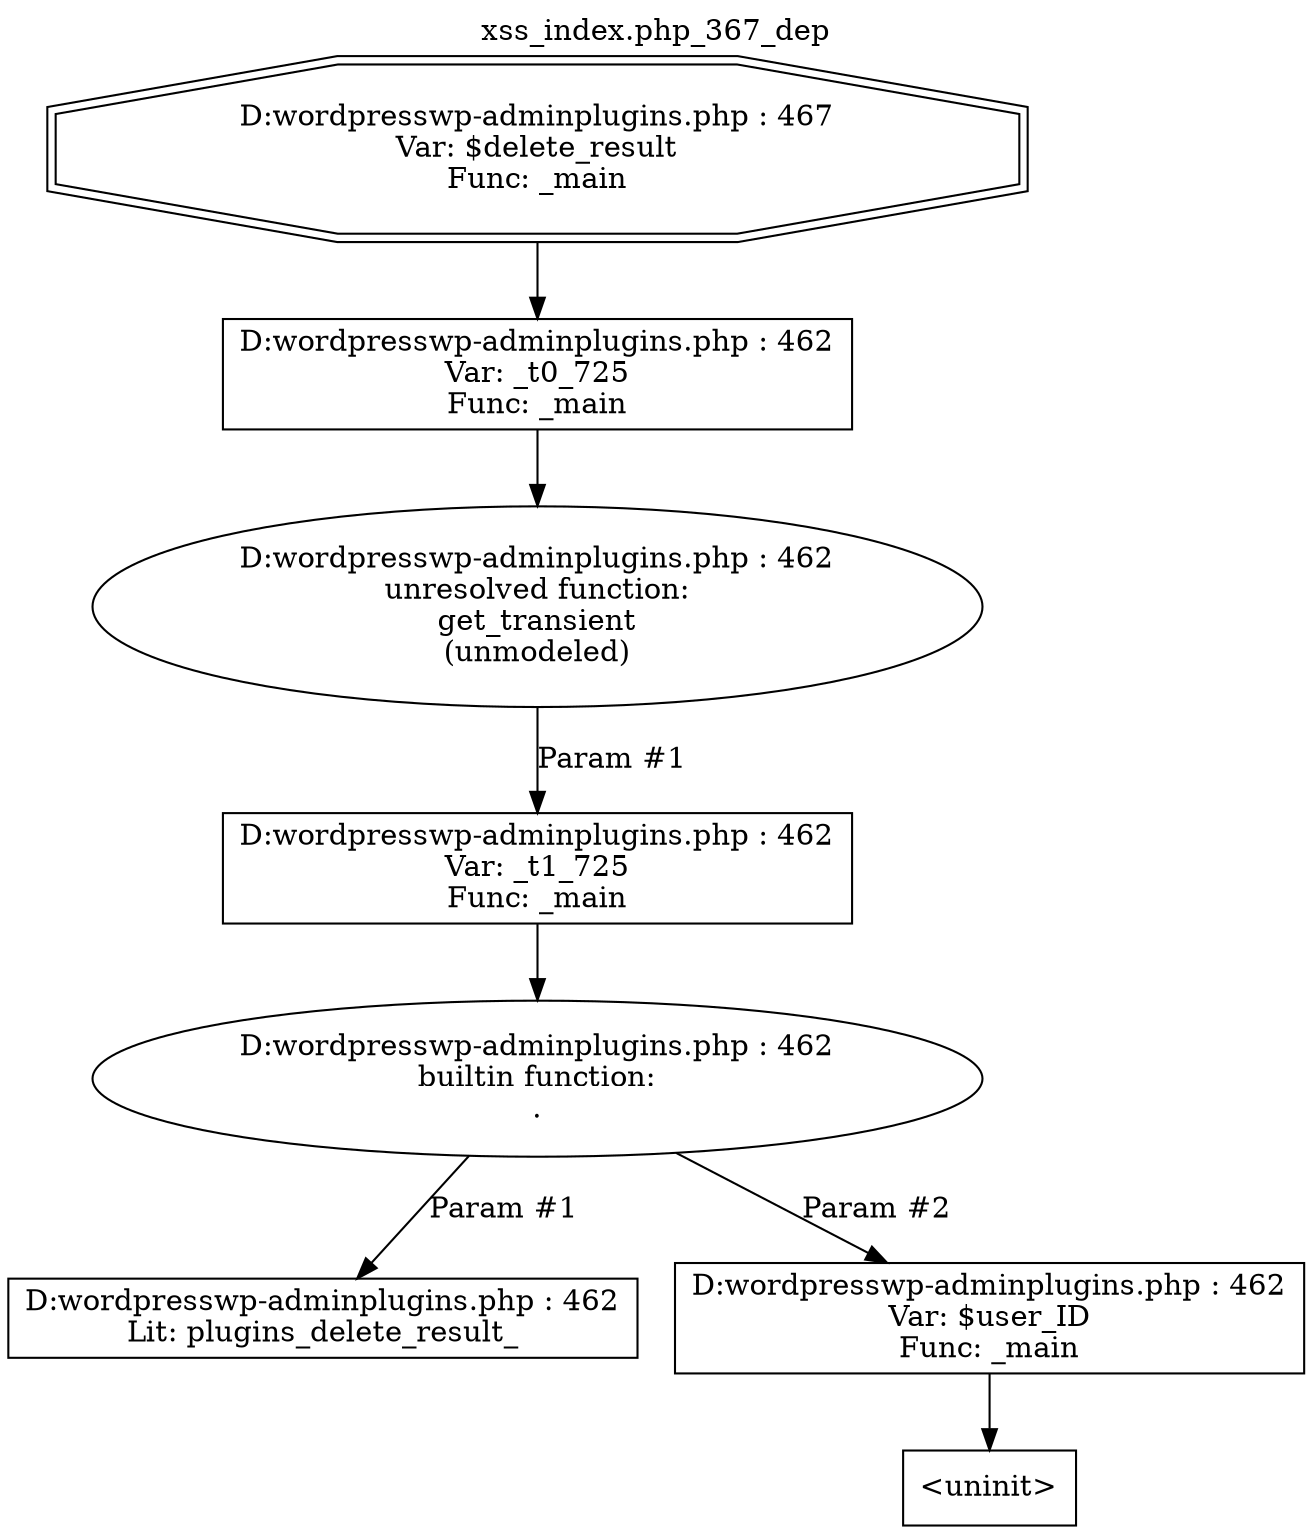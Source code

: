 digraph cfg {
  label="xss_index.php_367_dep";
  labelloc=t;
  n1 [shape=doubleoctagon, label="D:\wordpress\wp-admin\plugins.php : 467\nVar: $delete_result\nFunc: _main\n"];
  n2 [shape=box, label="D:\wordpress\wp-admin\plugins.php : 462\nVar: _t0_725\nFunc: _main\n"];
  n3 [shape=ellipse, label="D:\wordpress\wp-admin\plugins.php : 462\nunresolved function:\nget_transient\n(unmodeled)\n"];
  n4 [shape=box, label="D:\wordpress\wp-admin\plugins.php : 462\nVar: _t1_725\nFunc: _main\n"];
  n5 [shape=ellipse, label="D:\wordpress\wp-admin\plugins.php : 462\nbuiltin function:\n.\n"];
  n6 [shape=box, label="D:\wordpress\wp-admin\plugins.php : 462\nLit: plugins_delete_result_\n"];
  n7 [shape=box, label="D:\wordpress\wp-admin\plugins.php : 462\nVar: $user_ID\nFunc: _main\n"];
  n8 [shape=box, label="<uninit>"];
  n2 -> n3;
  n4 -> n5;
  n5 -> n6[label="Param #1"];
  n5 -> n7[label="Param #2"];
  n7 -> n8;
  n3 -> n4[label="Param #1"];
  n1 -> n2;
}
